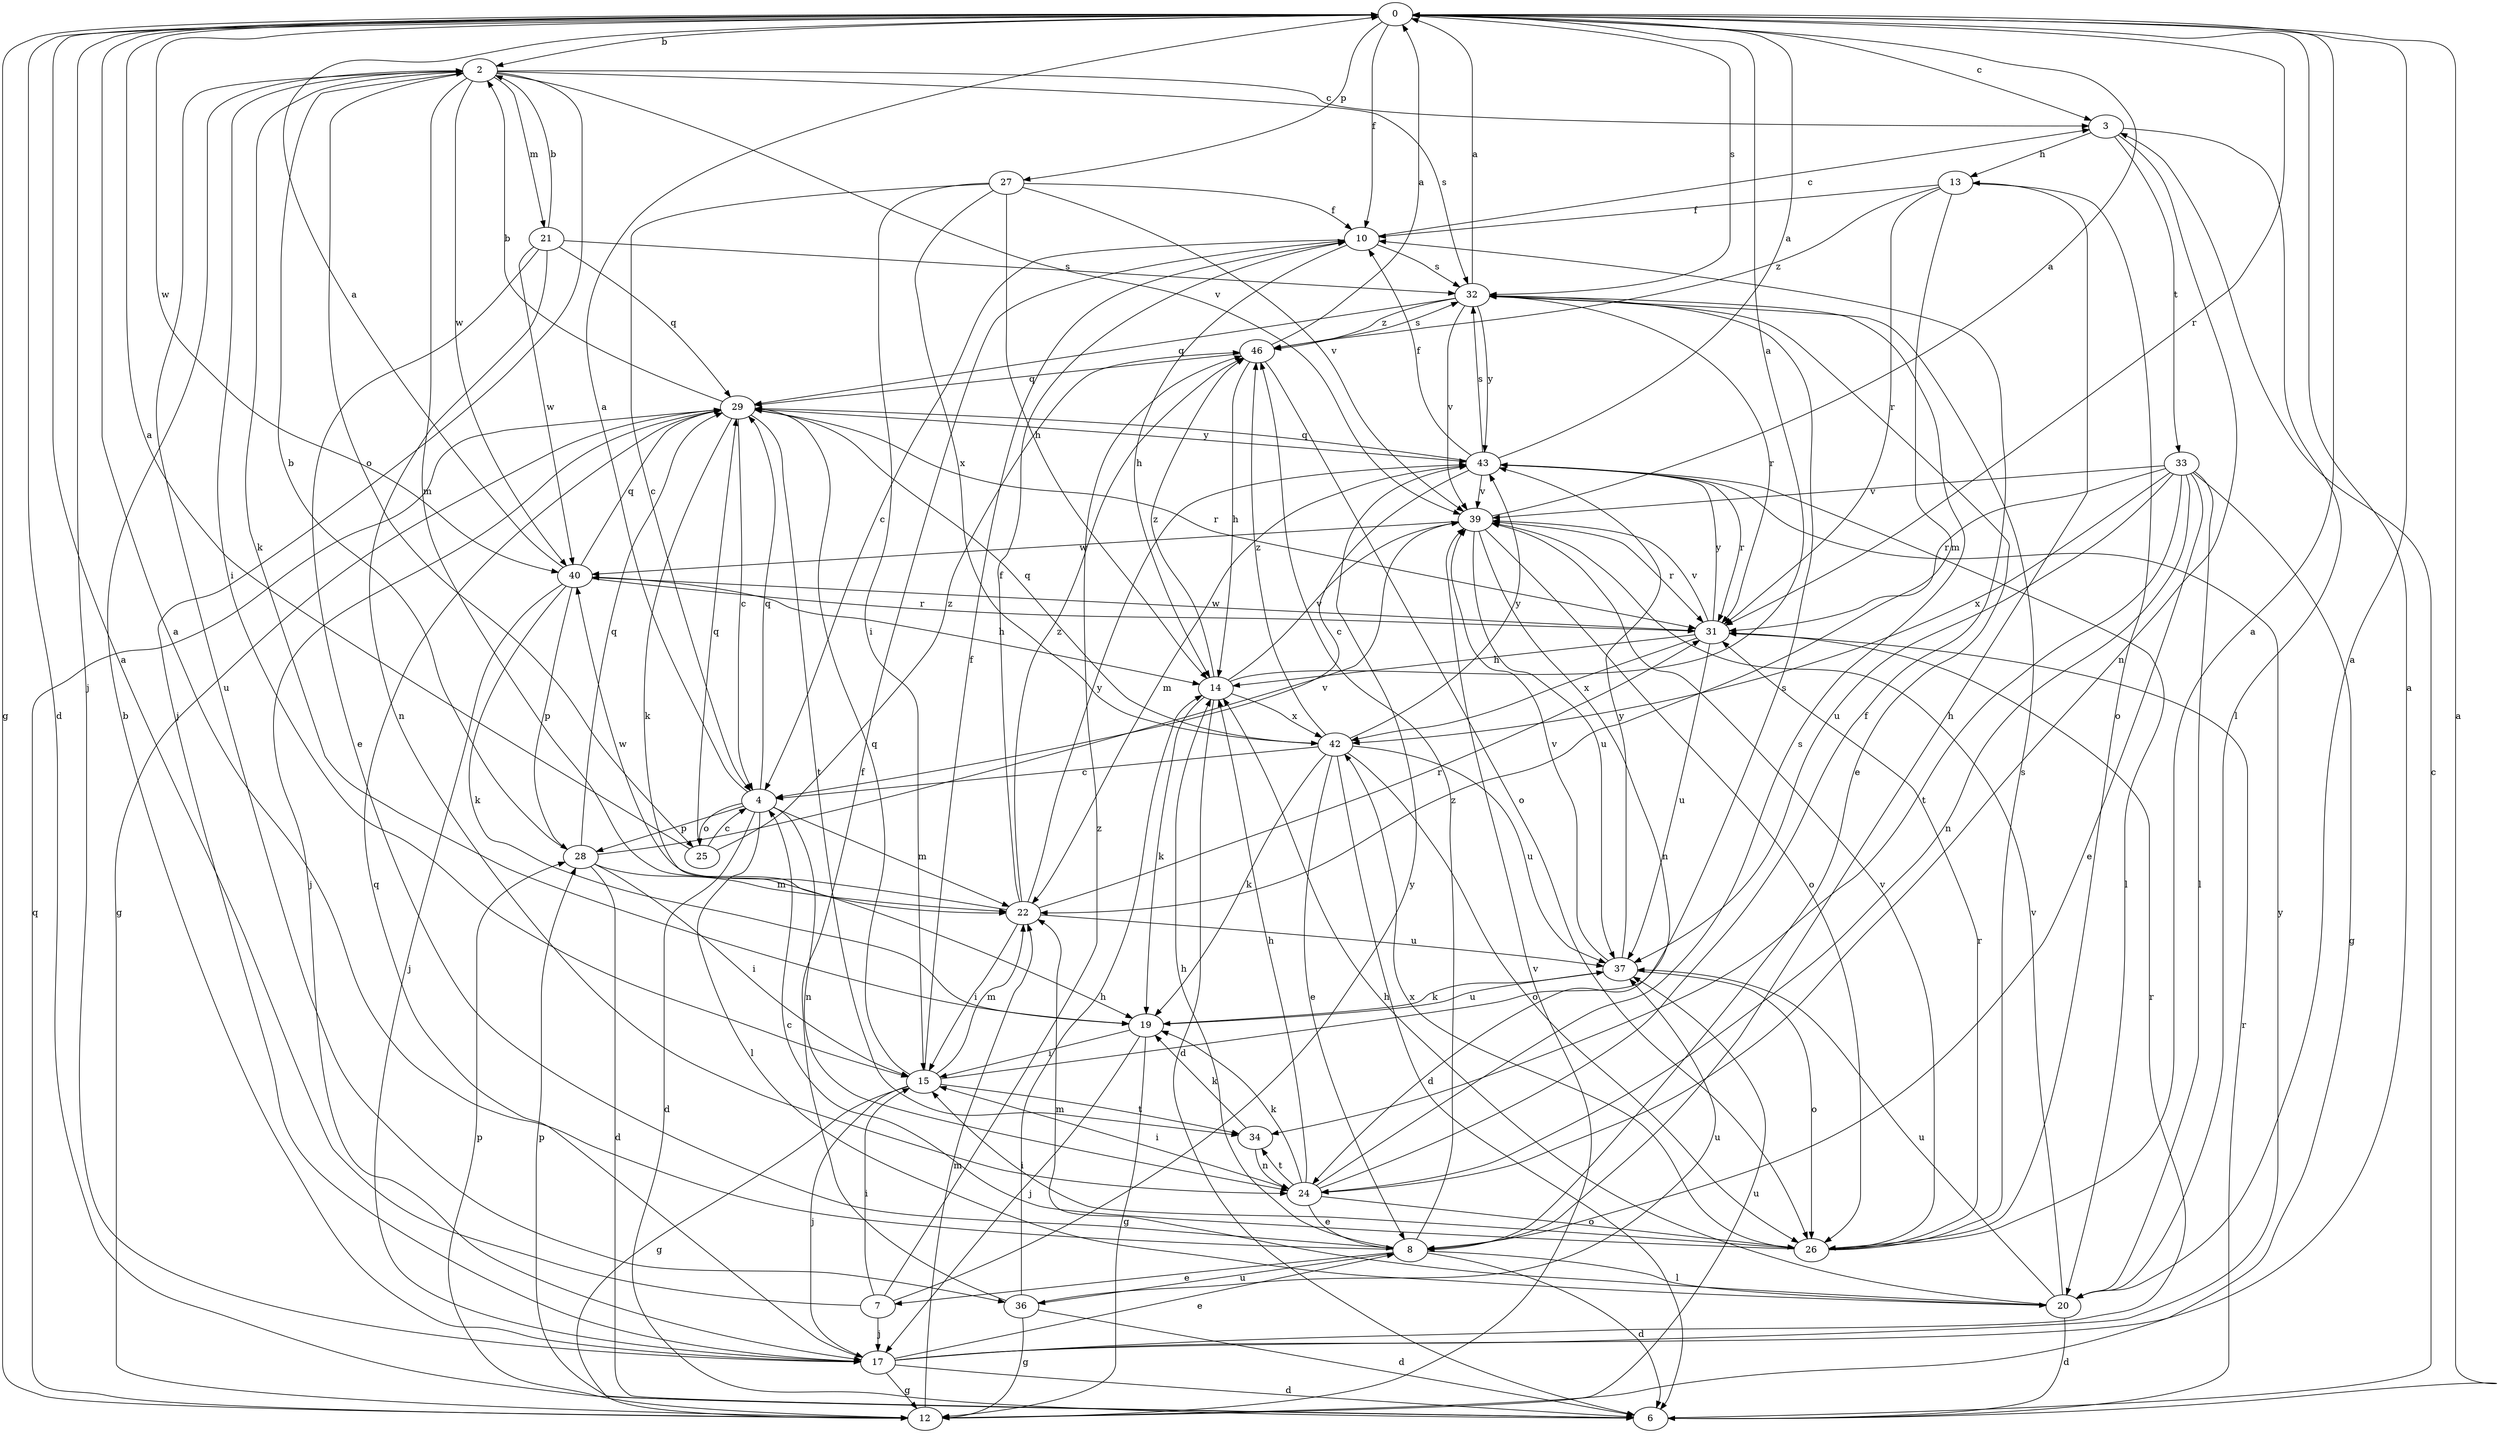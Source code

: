 strict digraph  {
0;
2;
3;
4;
6;
7;
8;
10;
12;
13;
14;
15;
17;
19;
20;
21;
22;
24;
25;
26;
27;
28;
29;
31;
32;
33;
34;
36;
37;
39;
40;
42;
43;
46;
0 -> 2  [label=b];
0 -> 3  [label=c];
0 -> 6  [label=d];
0 -> 10  [label=f];
0 -> 12  [label=g];
0 -> 17  [label=j];
0 -> 27  [label=p];
0 -> 31  [label=r];
0 -> 32  [label=s];
0 -> 40  [label=w];
2 -> 3  [label=c];
2 -> 15  [label=i];
2 -> 17  [label=j];
2 -> 19  [label=k];
2 -> 21  [label=m];
2 -> 22  [label=m];
2 -> 25  [label=o];
2 -> 32  [label=s];
2 -> 36  [label=u];
2 -> 39  [label=v];
2 -> 40  [label=w];
3 -> 13  [label=h];
3 -> 20  [label=l];
3 -> 24  [label=n];
3 -> 33  [label=t];
4 -> 0  [label=a];
4 -> 6  [label=d];
4 -> 20  [label=l];
4 -> 22  [label=m];
4 -> 24  [label=n];
4 -> 25  [label=o];
4 -> 28  [label=p];
4 -> 29  [label=q];
6 -> 0  [label=a];
6 -> 3  [label=c];
6 -> 28  [label=p];
6 -> 31  [label=r];
7 -> 0  [label=a];
7 -> 15  [label=i];
7 -> 17  [label=j];
7 -> 43  [label=y];
7 -> 46  [label=z];
8 -> 0  [label=a];
8 -> 6  [label=d];
8 -> 7  [label=e];
8 -> 13  [label=h];
8 -> 14  [label=h];
8 -> 20  [label=l];
8 -> 36  [label=u];
8 -> 46  [label=z];
10 -> 3  [label=c];
10 -> 4  [label=c];
10 -> 14  [label=h];
10 -> 32  [label=s];
12 -> 22  [label=m];
12 -> 28  [label=p];
12 -> 29  [label=q];
12 -> 37  [label=u];
12 -> 39  [label=v];
13 -> 10  [label=f];
13 -> 22  [label=m];
13 -> 26  [label=o];
13 -> 31  [label=r];
13 -> 46  [label=z];
14 -> 0  [label=a];
14 -> 6  [label=d];
14 -> 19  [label=k];
14 -> 39  [label=v];
14 -> 42  [label=x];
14 -> 46  [label=z];
15 -> 10  [label=f];
15 -> 12  [label=g];
15 -> 17  [label=j];
15 -> 22  [label=m];
15 -> 29  [label=q];
15 -> 32  [label=s];
15 -> 34  [label=t];
17 -> 0  [label=a];
17 -> 2  [label=b];
17 -> 6  [label=d];
17 -> 8  [label=e];
17 -> 12  [label=g];
17 -> 29  [label=q];
17 -> 31  [label=r];
17 -> 43  [label=y];
19 -> 12  [label=g];
19 -> 15  [label=i];
19 -> 17  [label=j];
19 -> 37  [label=u];
20 -> 0  [label=a];
20 -> 6  [label=d];
20 -> 14  [label=h];
20 -> 22  [label=m];
20 -> 37  [label=u];
20 -> 39  [label=v];
21 -> 2  [label=b];
21 -> 8  [label=e];
21 -> 24  [label=n];
21 -> 29  [label=q];
21 -> 32  [label=s];
21 -> 40  [label=w];
22 -> 10  [label=f];
22 -> 15  [label=i];
22 -> 31  [label=r];
22 -> 37  [label=u];
22 -> 40  [label=w];
22 -> 43  [label=y];
22 -> 46  [label=z];
24 -> 8  [label=e];
24 -> 10  [label=f];
24 -> 14  [label=h];
24 -> 15  [label=i];
24 -> 19  [label=k];
24 -> 26  [label=o];
24 -> 32  [label=s];
24 -> 34  [label=t];
25 -> 0  [label=a];
25 -> 4  [label=c];
25 -> 29  [label=q];
25 -> 46  [label=z];
26 -> 0  [label=a];
26 -> 4  [label=c];
26 -> 15  [label=i];
26 -> 31  [label=r];
26 -> 32  [label=s];
26 -> 39  [label=v];
26 -> 42  [label=x];
27 -> 4  [label=c];
27 -> 10  [label=f];
27 -> 14  [label=h];
27 -> 15  [label=i];
27 -> 39  [label=v];
27 -> 42  [label=x];
28 -> 2  [label=b];
28 -> 6  [label=d];
28 -> 15  [label=i];
28 -> 22  [label=m];
28 -> 29  [label=q];
28 -> 39  [label=v];
29 -> 2  [label=b];
29 -> 4  [label=c];
29 -> 12  [label=g];
29 -> 17  [label=j];
29 -> 19  [label=k];
29 -> 31  [label=r];
29 -> 34  [label=t];
29 -> 43  [label=y];
31 -> 14  [label=h];
31 -> 37  [label=u];
31 -> 39  [label=v];
31 -> 40  [label=w];
31 -> 42  [label=x];
31 -> 43  [label=y];
32 -> 0  [label=a];
32 -> 8  [label=e];
32 -> 29  [label=q];
32 -> 31  [label=r];
32 -> 39  [label=v];
32 -> 43  [label=y];
32 -> 46  [label=z];
33 -> 8  [label=e];
33 -> 12  [label=g];
33 -> 20  [label=l];
33 -> 24  [label=n];
33 -> 31  [label=r];
33 -> 34  [label=t];
33 -> 37  [label=u];
33 -> 39  [label=v];
33 -> 42  [label=x];
34 -> 19  [label=k];
34 -> 24  [label=n];
36 -> 6  [label=d];
36 -> 10  [label=f];
36 -> 12  [label=g];
36 -> 14  [label=h];
36 -> 37  [label=u];
37 -> 19  [label=k];
37 -> 26  [label=o];
37 -> 39  [label=v];
37 -> 43  [label=y];
39 -> 0  [label=a];
39 -> 24  [label=n];
39 -> 26  [label=o];
39 -> 31  [label=r];
39 -> 37  [label=u];
39 -> 40  [label=w];
40 -> 0  [label=a];
40 -> 14  [label=h];
40 -> 17  [label=j];
40 -> 19  [label=k];
40 -> 28  [label=p];
40 -> 29  [label=q];
40 -> 31  [label=r];
42 -> 4  [label=c];
42 -> 6  [label=d];
42 -> 8  [label=e];
42 -> 19  [label=k];
42 -> 26  [label=o];
42 -> 29  [label=q];
42 -> 37  [label=u];
42 -> 43  [label=y];
42 -> 46  [label=z];
43 -> 0  [label=a];
43 -> 4  [label=c];
43 -> 10  [label=f];
43 -> 20  [label=l];
43 -> 22  [label=m];
43 -> 29  [label=q];
43 -> 31  [label=r];
43 -> 32  [label=s];
43 -> 39  [label=v];
46 -> 0  [label=a];
46 -> 14  [label=h];
46 -> 26  [label=o];
46 -> 29  [label=q];
46 -> 32  [label=s];
}
